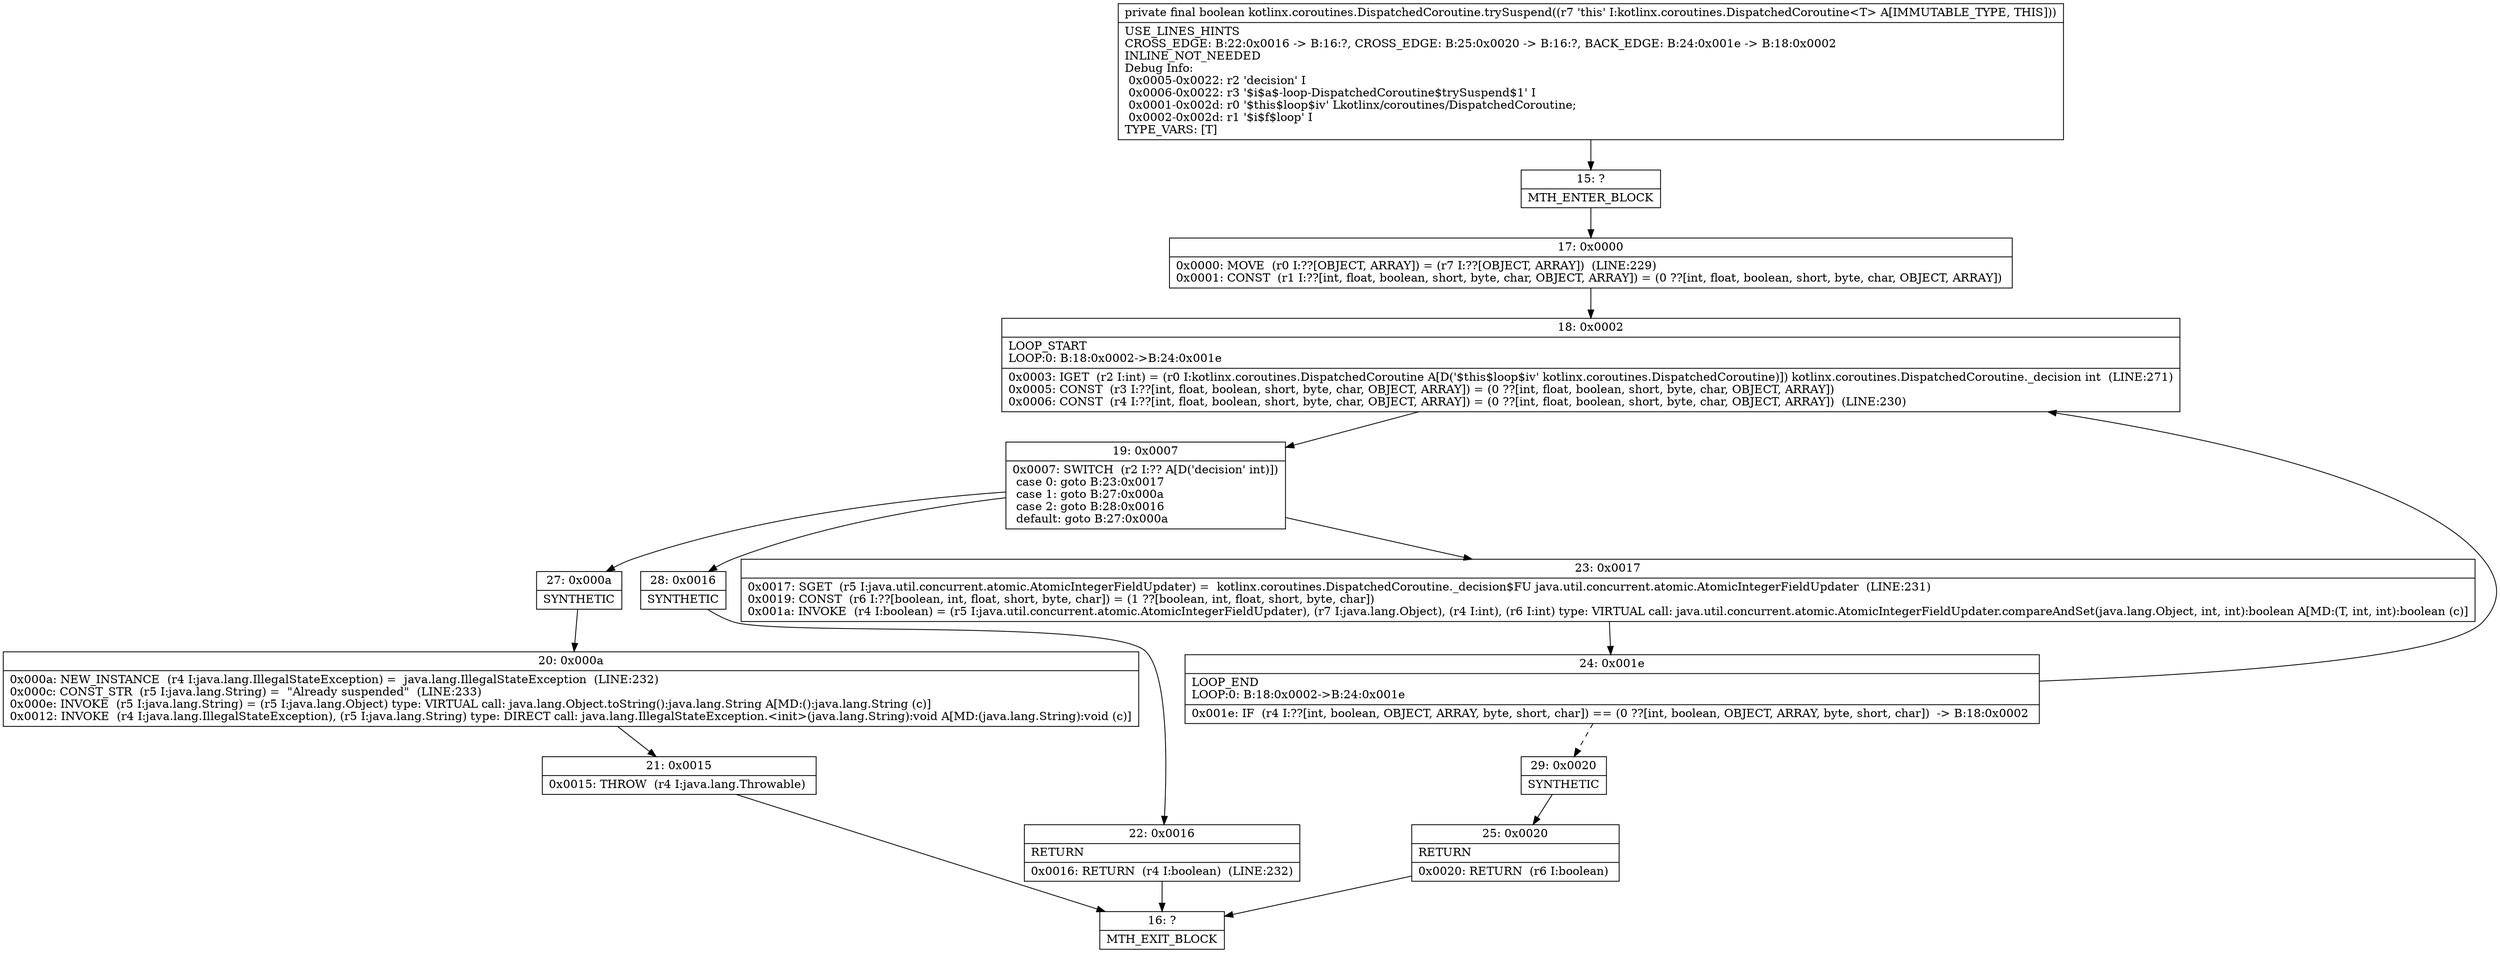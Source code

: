 digraph "CFG forkotlinx.coroutines.DispatchedCoroutine.trySuspend()Z" {
Node_15 [shape=record,label="{15\:\ ?|MTH_ENTER_BLOCK\l}"];
Node_17 [shape=record,label="{17\:\ 0x0000|0x0000: MOVE  (r0 I:??[OBJECT, ARRAY]) = (r7 I:??[OBJECT, ARRAY])  (LINE:229)\l0x0001: CONST  (r1 I:??[int, float, boolean, short, byte, char, OBJECT, ARRAY]) = (0 ??[int, float, boolean, short, byte, char, OBJECT, ARRAY]) \l}"];
Node_18 [shape=record,label="{18\:\ 0x0002|LOOP_START\lLOOP:0: B:18:0x0002\-\>B:24:0x001e\l|0x0003: IGET  (r2 I:int) = (r0 I:kotlinx.coroutines.DispatchedCoroutine A[D('$this$loop$iv' kotlinx.coroutines.DispatchedCoroutine)]) kotlinx.coroutines.DispatchedCoroutine._decision int  (LINE:271)\l0x0005: CONST  (r3 I:??[int, float, boolean, short, byte, char, OBJECT, ARRAY]) = (0 ??[int, float, boolean, short, byte, char, OBJECT, ARRAY]) \l0x0006: CONST  (r4 I:??[int, float, boolean, short, byte, char, OBJECT, ARRAY]) = (0 ??[int, float, boolean, short, byte, char, OBJECT, ARRAY])  (LINE:230)\l}"];
Node_19 [shape=record,label="{19\:\ 0x0007|0x0007: SWITCH  (r2 I:?? A[D('decision' int)])\l case 0: goto B:23:0x0017\l case 1: goto B:27:0x000a\l case 2: goto B:28:0x0016\l default: goto B:27:0x000a \l}"];
Node_23 [shape=record,label="{23\:\ 0x0017|0x0017: SGET  (r5 I:java.util.concurrent.atomic.AtomicIntegerFieldUpdater) =  kotlinx.coroutines.DispatchedCoroutine._decision$FU java.util.concurrent.atomic.AtomicIntegerFieldUpdater  (LINE:231)\l0x0019: CONST  (r6 I:??[boolean, int, float, short, byte, char]) = (1 ??[boolean, int, float, short, byte, char]) \l0x001a: INVOKE  (r4 I:boolean) = (r5 I:java.util.concurrent.atomic.AtomicIntegerFieldUpdater), (r7 I:java.lang.Object), (r4 I:int), (r6 I:int) type: VIRTUAL call: java.util.concurrent.atomic.AtomicIntegerFieldUpdater.compareAndSet(java.lang.Object, int, int):boolean A[MD:(T, int, int):boolean (c)]\l}"];
Node_24 [shape=record,label="{24\:\ 0x001e|LOOP_END\lLOOP:0: B:18:0x0002\-\>B:24:0x001e\l|0x001e: IF  (r4 I:??[int, boolean, OBJECT, ARRAY, byte, short, char]) == (0 ??[int, boolean, OBJECT, ARRAY, byte, short, char])  \-\> B:18:0x0002 \l}"];
Node_29 [shape=record,label="{29\:\ 0x0020|SYNTHETIC\l}"];
Node_25 [shape=record,label="{25\:\ 0x0020|RETURN\l|0x0020: RETURN  (r6 I:boolean) \l}"];
Node_16 [shape=record,label="{16\:\ ?|MTH_EXIT_BLOCK\l}"];
Node_27 [shape=record,label="{27\:\ 0x000a|SYNTHETIC\l}"];
Node_20 [shape=record,label="{20\:\ 0x000a|0x000a: NEW_INSTANCE  (r4 I:java.lang.IllegalStateException) =  java.lang.IllegalStateException  (LINE:232)\l0x000c: CONST_STR  (r5 I:java.lang.String) =  \"Already suspended\"  (LINE:233)\l0x000e: INVOKE  (r5 I:java.lang.String) = (r5 I:java.lang.Object) type: VIRTUAL call: java.lang.Object.toString():java.lang.String A[MD:():java.lang.String (c)]\l0x0012: INVOKE  (r4 I:java.lang.IllegalStateException), (r5 I:java.lang.String) type: DIRECT call: java.lang.IllegalStateException.\<init\>(java.lang.String):void A[MD:(java.lang.String):void (c)]\l}"];
Node_21 [shape=record,label="{21\:\ 0x0015|0x0015: THROW  (r4 I:java.lang.Throwable) \l}"];
Node_28 [shape=record,label="{28\:\ 0x0016|SYNTHETIC\l}"];
Node_22 [shape=record,label="{22\:\ 0x0016|RETURN\l|0x0016: RETURN  (r4 I:boolean)  (LINE:232)\l}"];
MethodNode[shape=record,label="{private final boolean kotlinx.coroutines.DispatchedCoroutine.trySuspend((r7 'this' I:kotlinx.coroutines.DispatchedCoroutine\<T\> A[IMMUTABLE_TYPE, THIS]))  | USE_LINES_HINTS\lCROSS_EDGE: B:22:0x0016 \-\> B:16:?, CROSS_EDGE: B:25:0x0020 \-\> B:16:?, BACK_EDGE: B:24:0x001e \-\> B:18:0x0002\lINLINE_NOT_NEEDED\lDebug Info:\l  0x0005\-0x0022: r2 'decision' I\l  0x0006\-0x0022: r3 '$i$a$\-loop\-DispatchedCoroutine$trySuspend$1' I\l  0x0001\-0x002d: r0 '$this$loop$iv' Lkotlinx\/coroutines\/DispatchedCoroutine;\l  0x0002\-0x002d: r1 '$i$f$loop' I\lTYPE_VARS: [T]\l}"];
MethodNode -> Node_15;Node_15 -> Node_17;
Node_17 -> Node_18;
Node_18 -> Node_19;
Node_19 -> Node_23;
Node_19 -> Node_27;
Node_19 -> Node_28;
Node_23 -> Node_24;
Node_24 -> Node_18;
Node_24 -> Node_29[style=dashed];
Node_29 -> Node_25;
Node_25 -> Node_16;
Node_27 -> Node_20;
Node_20 -> Node_21;
Node_21 -> Node_16;
Node_28 -> Node_22;
Node_22 -> Node_16;
}

